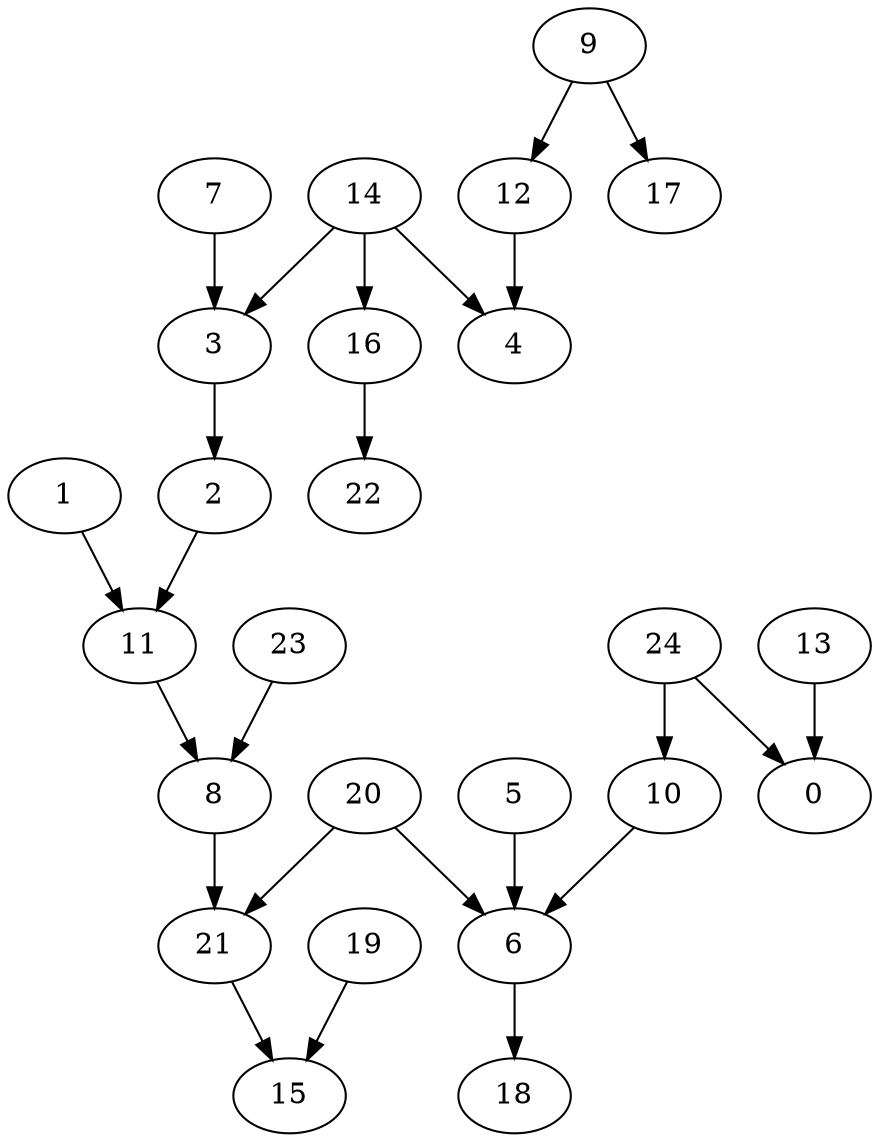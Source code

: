 digraph graphname {  1 -> 11;   2 -> 11;   3 -> 2;   5 -> 6;   6 -> 18;   7 -> 3;   8 -> 21;   9 -> 12;   9 -> 17;   10 -> 6;   11 -> 8;   12 -> 4;   13 -> 0;   14 -> 3;   14 -> 4;   14 -> 16;   16 -> 22;   19 -> 15;   20 -> 6;   20 -> 21;   21 -> 15;   23 -> 8;   24 -> 0;   24 -> 10; }